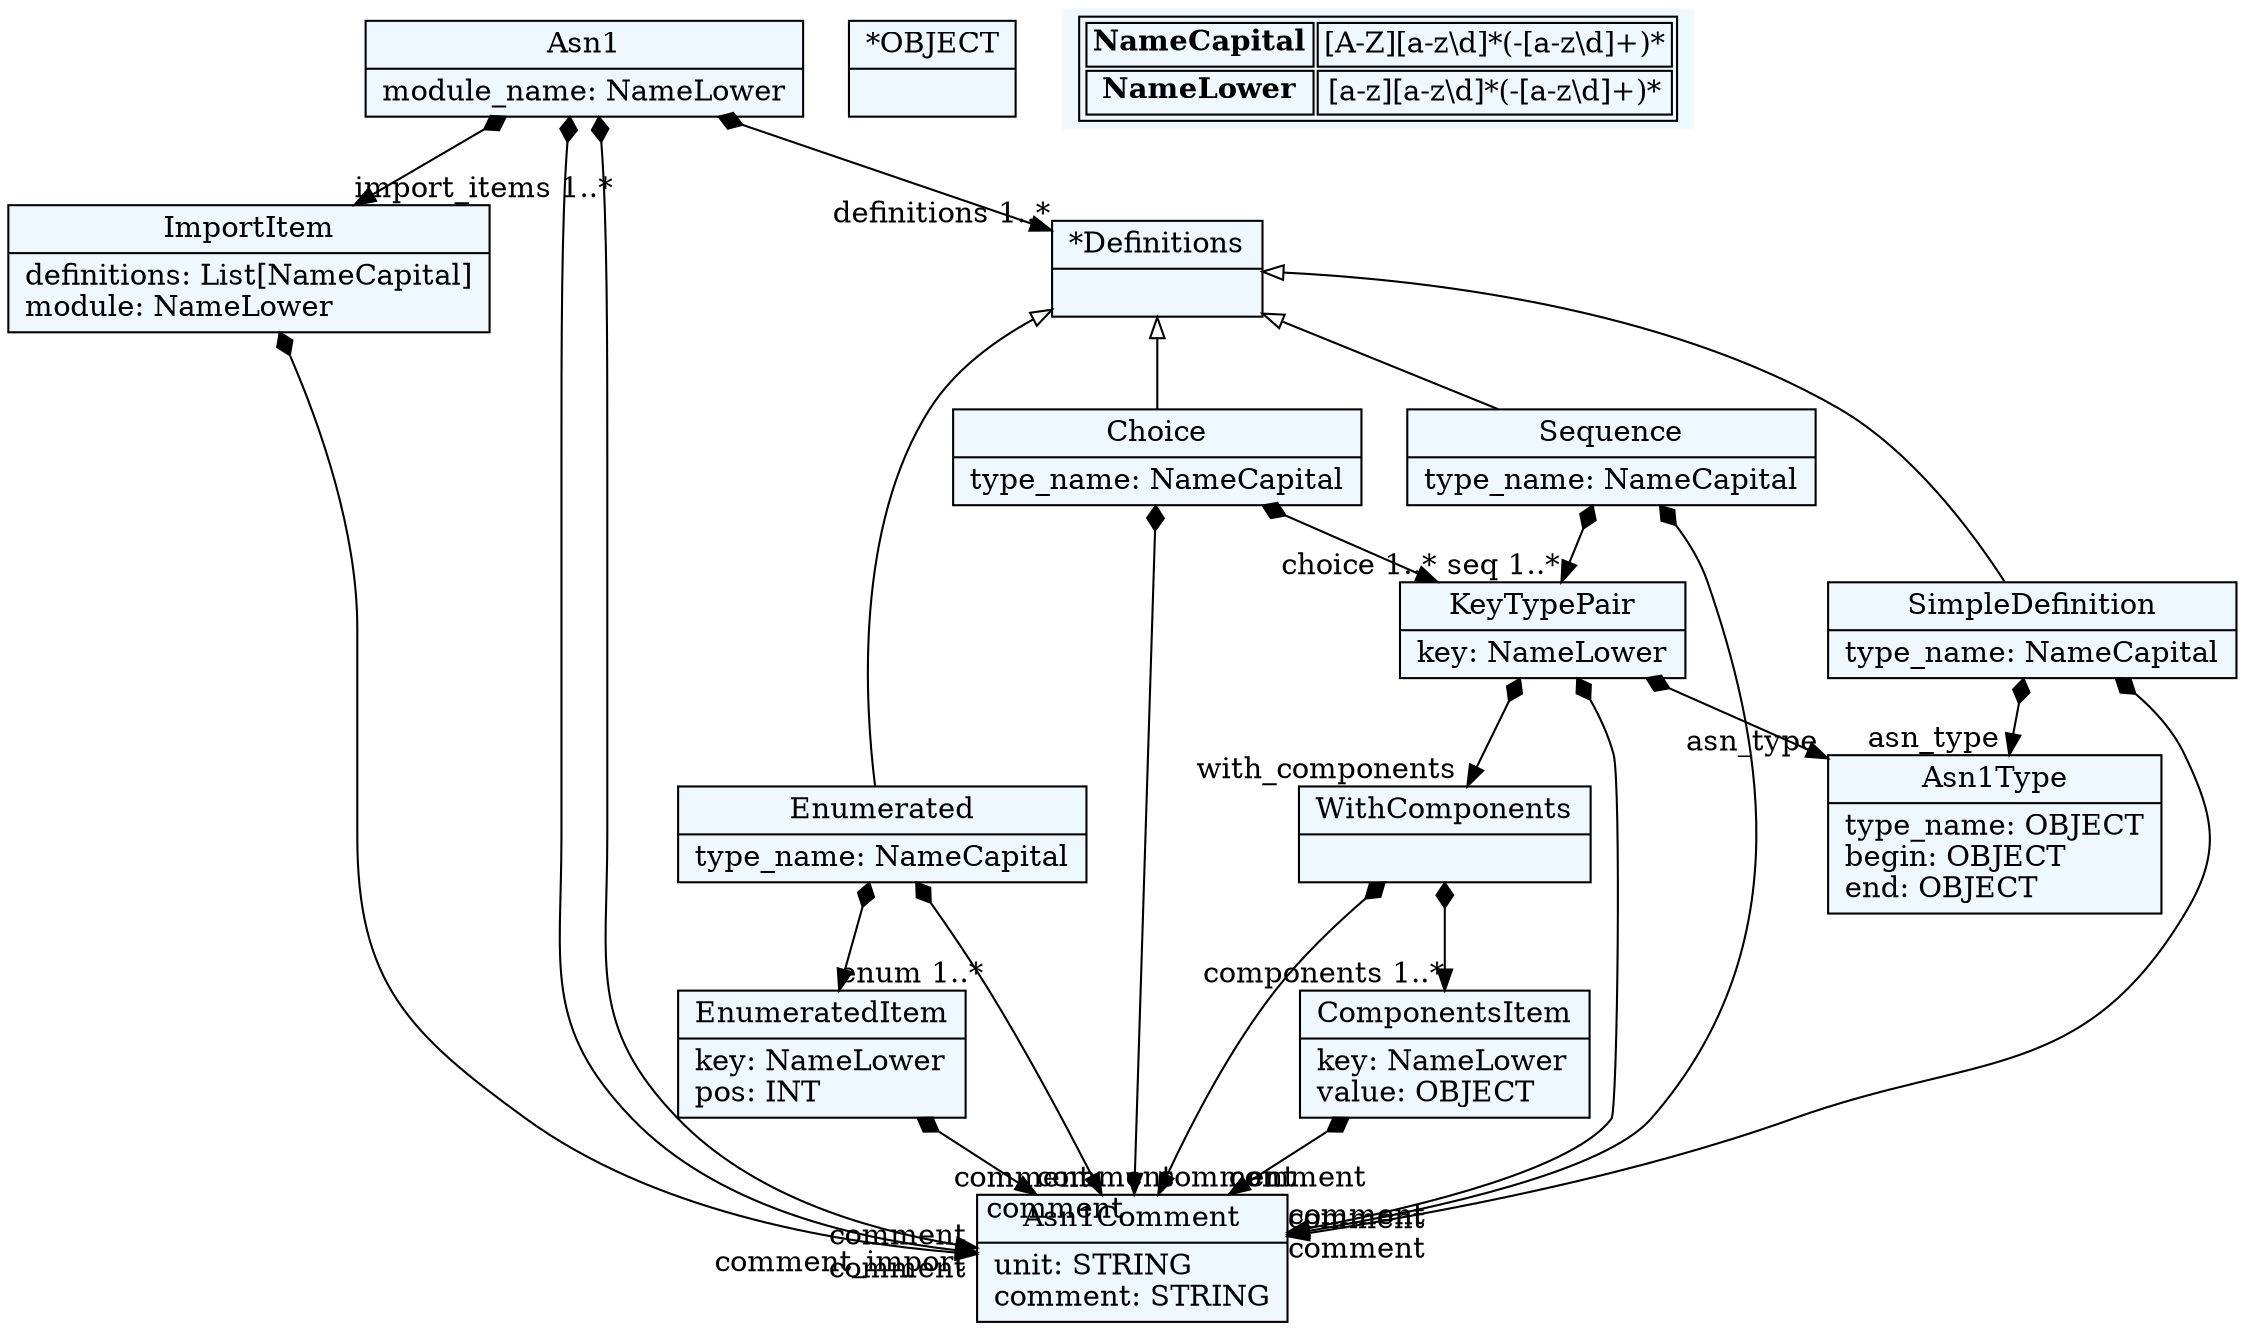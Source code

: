 
    digraph textX {
    fontname = "Bitstream Vera Sans"
    fontsize = 8
    node[
        shape=record,
        style=filled,
        fillcolor=aliceblue
    ]
    nodesep = 0.3
    edge[dir=black,arrowtail=empty]


25022648[ label="{Asn1|module_name: NameLower\l}"]

24909880[ label="{ImportItem|definitions: List[NameCapital]\lmodule: NameLower\l}"]

25214712[ label="{Asn1Comment|unit: STRING\lcomment: STRING\l}"]

25253960[ label="{*Definitions|}"]

25259496[ label="{Enumerated|type_name: NameCapital\l}"]

25266152[ label="{EnumeratedItem|key: NameLower\lpos: INT\l}"]

25271096[ label="{Asn1Type|type_name: OBJECT\lbegin: OBJECT\lend: OBJECT\l}"]

25245832[ label="{KeyTypePair|key: NameLower\l}"]

24771608[ label="{WithComponents|}"]

25264152[ label="{ComponentsItem|key: NameLower\lvalue: OBJECT\l}"]

25277816[ label="{Choice|type_name: NameCapital\l}"]

25283352[ label="{Sequence|type_name: NameCapital\l}"]

25288888[ label="{SimpleDefinition|type_name: NameCapital\l}"]



25022648 -> 25214712[arrowtail=diamond, dir=both, headlabel="comment "]
25022648 -> 24909880[arrowtail=diamond, dir=both, headlabel="import_items 1..*"]
25022648 -> 25214712[arrowtail=diamond, dir=both, headlabel="comment_import "]
25022648 -> 25253960[arrowtail=diamond, dir=both, headlabel="definitions 1..*"]
24909880 -> 25214712[arrowtail=diamond, dir=both, headlabel="comment "]
25253960 -> 25277816 [dir=back]
25253960 -> 25259496 [dir=back]
25253960 -> 25283352 [dir=back]
25253960 -> 25288888 [dir=back]
25259496 -> 25214712[arrowtail=diamond, dir=both, headlabel="comment "]
25259496 -> 25266152[arrowtail=diamond, dir=both, headlabel="enum 1..*"]
25266152 -> 25214712[arrowtail=diamond, dir=both, headlabel="comment "]
25088632[ label="{*OBJECT|}"]

25088632[ label="{*OBJECT|}"]

25088632[ label="{*OBJECT|}"]

25245832 -> 25271096[arrowtail=diamond, dir=both, headlabel="asn_type "]
25245832 -> 25214712[arrowtail=diamond, dir=both, headlabel="comment "]
25245832 -> 24771608[arrowtail=diamond, dir=both, headlabel="with_components "]
24771608 -> 25214712[arrowtail=diamond, dir=both, headlabel="comment "]
24771608 -> 25264152[arrowtail=diamond, dir=both, headlabel="components 1..*"]
25088632[ label="{*OBJECT|}"]

25264152 -> 25214712[arrowtail=diamond, dir=both, headlabel="comment "]
25277816 -> 25214712[arrowtail=diamond, dir=both, headlabel="comment "]
25277816 -> 25245832[arrowtail=diamond, dir=both, headlabel="choice 1..*"]
25283352 -> 25214712[arrowtail=diamond, dir=both, headlabel="comment "]
25283352 -> 25245832[arrowtail=diamond, dir=both, headlabel="seq 1..*"]
25288888 -> 25271096[arrowtail=diamond, dir=both, headlabel="asn_type "]
25288888 -> 25214712[arrowtail=diamond, dir=both, headlabel="comment "]
match_rules [ shape=plaintext, label=< <table>
	<tr>
		<td><b>NameCapital</b></td><td>[A-Z][a-z\d]*(-[a-z\d]+)*</td>
	</tr>
	<tr>
		<td><b>NameLower</b></td><td>[a-z][a-z\d]*(-[a-z\d]+)*</td>
	</tr>
</table> >]


}
